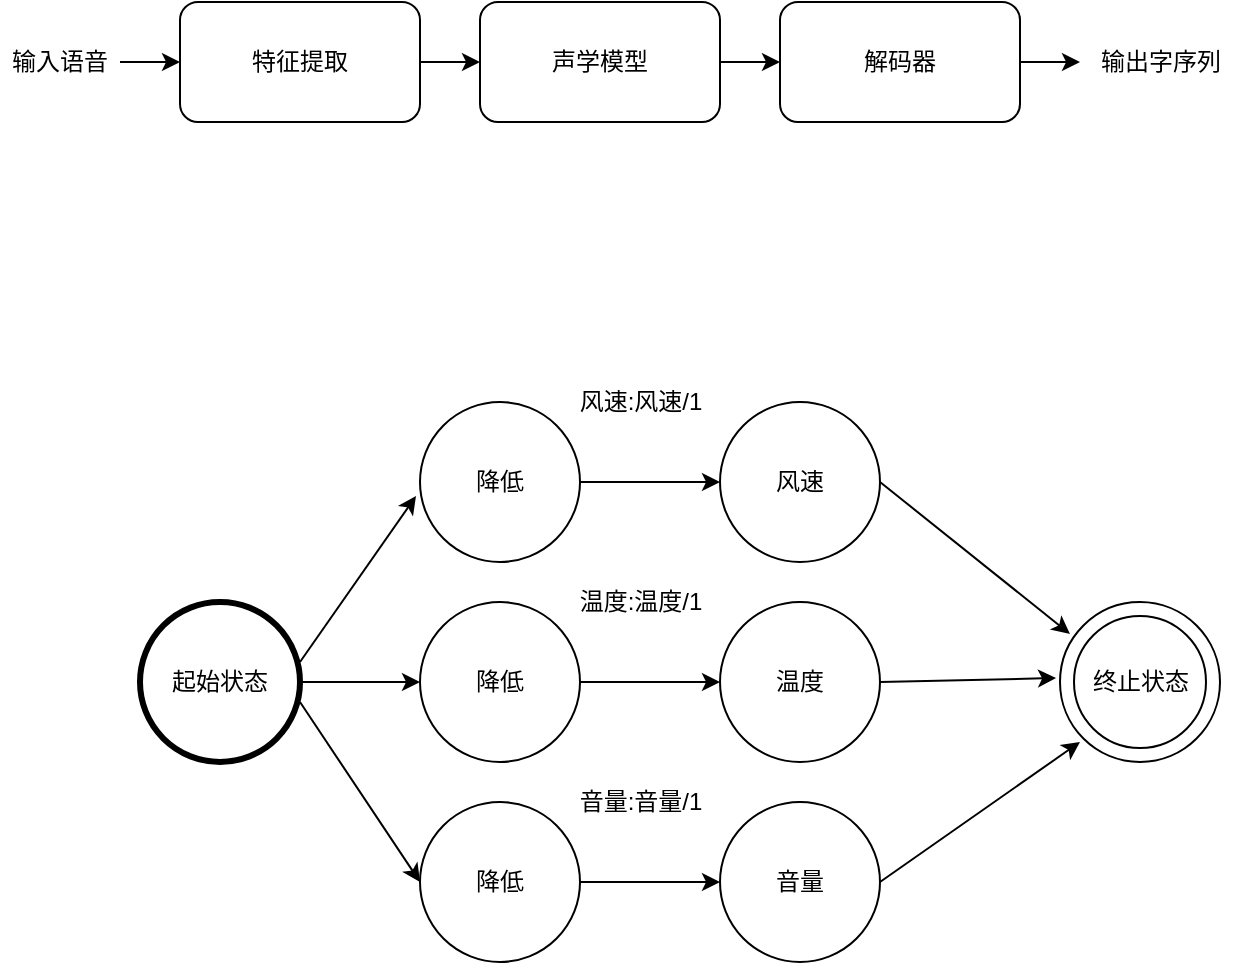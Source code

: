 <mxfile version="14.7.2" type="github">
  <diagram id="l-gmh0kHJSRoE3NE7Gwd" name="Page-1">
    <mxGraphModel dx="1422" dy="794" grid="1" gridSize="10" guides="1" tooltips="1" connect="1" arrows="1" fold="1" page="1" pageScale="1" pageWidth="827" pageHeight="1169" math="0" shadow="0">
      <root>
        <mxCell id="0" />
        <mxCell id="1" parent="0" />
        <mxCell id="sf__AcRPpmavuWq5uN54-8" value="" style="edgeStyle=orthogonalEdgeStyle;rounded=0;orthogonalLoop=1;jettySize=auto;html=1;" edge="1" parent="1" source="sf__AcRPpmavuWq5uN54-1" target="sf__AcRPpmavuWq5uN54-2">
          <mxGeometry relative="1" as="geometry" />
        </mxCell>
        <mxCell id="sf__AcRPpmavuWq5uN54-1" value="特征提取" style="rounded=1;whiteSpace=wrap;html=1;" vertex="1" parent="1">
          <mxGeometry x="100" y="330" width="120" height="60" as="geometry" />
        </mxCell>
        <mxCell id="sf__AcRPpmavuWq5uN54-9" value="" style="edgeStyle=orthogonalEdgeStyle;rounded=0;orthogonalLoop=1;jettySize=auto;html=1;" edge="1" parent="1" source="sf__AcRPpmavuWq5uN54-2" target="sf__AcRPpmavuWq5uN54-4">
          <mxGeometry relative="1" as="geometry" />
        </mxCell>
        <mxCell id="sf__AcRPpmavuWq5uN54-2" value="声学模型" style="rounded=1;whiteSpace=wrap;html=1;" vertex="1" parent="1">
          <mxGeometry x="250" y="330" width="120" height="60" as="geometry" />
        </mxCell>
        <mxCell id="sf__AcRPpmavuWq5uN54-10" value="" style="edgeStyle=orthogonalEdgeStyle;rounded=0;orthogonalLoop=1;jettySize=auto;html=1;" edge="1" parent="1" source="sf__AcRPpmavuWq5uN54-4">
          <mxGeometry relative="1" as="geometry">
            <mxPoint x="550" y="360" as="targetPoint" />
          </mxGeometry>
        </mxCell>
        <mxCell id="sf__AcRPpmavuWq5uN54-4" value="解码器" style="rounded=1;whiteSpace=wrap;html=1;" vertex="1" parent="1">
          <mxGeometry x="400" y="330" width="120" height="60" as="geometry" />
        </mxCell>
        <mxCell id="sf__AcRPpmavuWq5uN54-12" value="输出字序列" style="text;html=1;align=center;verticalAlign=middle;resizable=0;points=[];autosize=1;strokeColor=none;" vertex="1" parent="1">
          <mxGeometry x="550" y="350" width="80" height="20" as="geometry" />
        </mxCell>
        <mxCell id="sf__AcRPpmavuWq5uN54-14" value="" style="edgeStyle=orthogonalEdgeStyle;rounded=0;orthogonalLoop=1;jettySize=auto;html=1;" edge="1" parent="1" source="sf__AcRPpmavuWq5uN54-13" target="sf__AcRPpmavuWq5uN54-1">
          <mxGeometry relative="1" as="geometry" />
        </mxCell>
        <mxCell id="sf__AcRPpmavuWq5uN54-13" value="输入语音" style="text;html=1;strokeColor=none;fillColor=none;align=center;verticalAlign=middle;whiteSpace=wrap;rounded=0;" vertex="1" parent="1">
          <mxGeometry x="10" y="350" width="60" height="20" as="geometry" />
        </mxCell>
        <mxCell id="sf__AcRPpmavuWq5uN54-17" value="" style="edgeStyle=orthogonalEdgeStyle;rounded=0;orthogonalLoop=1;jettySize=auto;html=1;" edge="1" parent="1" source="sf__AcRPpmavuWq5uN54-15" target="sf__AcRPpmavuWq5uN54-16">
          <mxGeometry relative="1" as="geometry" />
        </mxCell>
        <mxCell id="sf__AcRPpmavuWq5uN54-15" value="降低" style="ellipse;whiteSpace=wrap;html=1;aspect=fixed;" vertex="1" parent="1">
          <mxGeometry x="220" y="530" width="80" height="80" as="geometry" />
        </mxCell>
        <mxCell id="sf__AcRPpmavuWq5uN54-16" value="风速" style="ellipse;whiteSpace=wrap;html=1;aspect=fixed;" vertex="1" parent="1">
          <mxGeometry x="370" y="530" width="80" height="80" as="geometry" />
        </mxCell>
        <mxCell id="sf__AcRPpmavuWq5uN54-18" value="" style="edgeStyle=orthogonalEdgeStyle;rounded=0;orthogonalLoop=1;jettySize=auto;html=1;" edge="1" parent="1" source="sf__AcRPpmavuWq5uN54-19" target="sf__AcRPpmavuWq5uN54-20">
          <mxGeometry relative="1" as="geometry" />
        </mxCell>
        <mxCell id="sf__AcRPpmavuWq5uN54-19" value="降低" style="ellipse;whiteSpace=wrap;html=1;aspect=fixed;" vertex="1" parent="1">
          <mxGeometry x="220" y="630" width="80" height="80" as="geometry" />
        </mxCell>
        <mxCell id="sf__AcRPpmavuWq5uN54-20" value="温度" style="ellipse;whiteSpace=wrap;html=1;aspect=fixed;" vertex="1" parent="1">
          <mxGeometry x="370" y="630" width="80" height="80" as="geometry" />
        </mxCell>
        <mxCell id="sf__AcRPpmavuWq5uN54-21" value="" style="edgeStyle=orthogonalEdgeStyle;rounded=0;orthogonalLoop=1;jettySize=auto;html=1;" edge="1" parent="1" source="sf__AcRPpmavuWq5uN54-22" target="sf__AcRPpmavuWq5uN54-23">
          <mxGeometry relative="1" as="geometry" />
        </mxCell>
        <mxCell id="sf__AcRPpmavuWq5uN54-22" value="降低" style="ellipse;whiteSpace=wrap;html=1;aspect=fixed;" vertex="1" parent="1">
          <mxGeometry x="220" y="730" width="80" height="80" as="geometry" />
        </mxCell>
        <mxCell id="sf__AcRPpmavuWq5uN54-23" value="音量" style="ellipse;whiteSpace=wrap;html=1;aspect=fixed;" vertex="1" parent="1">
          <mxGeometry x="370" y="730" width="80" height="80" as="geometry" />
        </mxCell>
        <mxCell id="sf__AcRPpmavuWq5uN54-24" value="起始状态" style="ellipse;whiteSpace=wrap;html=1;aspect=fixed;strokeWidth=3;" vertex="1" parent="1">
          <mxGeometry x="80" y="630" width="80" height="80" as="geometry" />
        </mxCell>
        <mxCell id="sf__AcRPpmavuWq5uN54-29" value="" style="verticalLabelPosition=bottom;verticalAlign=top;html=1;shape=mxgraph.basic.donut;dx=7;shadow=0;sketch=0;strokeWidth=1;perimeterSpacing=1;" vertex="1" parent="1">
          <mxGeometry x="540" y="630" width="80" height="80" as="geometry" />
        </mxCell>
        <mxCell id="sf__AcRPpmavuWq5uN54-30" value="终止状态" style="text;html=1;align=center;verticalAlign=middle;resizable=0;points=[];autosize=1;strokeColor=none;" vertex="1" parent="1">
          <mxGeometry x="550" y="660" width="60" height="20" as="geometry" />
        </mxCell>
        <mxCell id="sf__AcRPpmavuWq5uN54-44" value="风速:风速/1" style="text;html=1;align=center;verticalAlign=middle;resizable=0;points=[];autosize=1;strokeColor=none;" vertex="1" parent="1">
          <mxGeometry x="290" y="520" width="80" height="20" as="geometry" />
        </mxCell>
        <mxCell id="sf__AcRPpmavuWq5uN54-45" value="温度:温度/1" style="text;html=1;align=center;verticalAlign=middle;resizable=0;points=[];autosize=1;strokeColor=none;" vertex="1" parent="1">
          <mxGeometry x="290" y="620" width="80" height="20" as="geometry" />
        </mxCell>
        <mxCell id="sf__AcRPpmavuWq5uN54-46" value="音量:音量/1" style="text;html=1;align=center;verticalAlign=middle;resizable=0;points=[];autosize=1;strokeColor=none;" vertex="1" parent="1">
          <mxGeometry x="290" y="720" width="80" height="20" as="geometry" />
        </mxCell>
        <mxCell id="sf__AcRPpmavuWq5uN54-54" value="" style="endArrow=classic;html=1;entryX=-0.025;entryY=0.588;entryDx=0;entryDy=0;entryPerimeter=0;" edge="1" parent="1" target="sf__AcRPpmavuWq5uN54-15">
          <mxGeometry width="50" height="50" relative="1" as="geometry">
            <mxPoint x="160" y="660" as="sourcePoint" />
            <mxPoint x="210" y="610" as="targetPoint" />
          </mxGeometry>
        </mxCell>
        <mxCell id="sf__AcRPpmavuWq5uN54-55" value="" style="endArrow=classic;html=1;entryX=0;entryY=0.5;entryDx=0;entryDy=0;" edge="1" parent="1" target="sf__AcRPpmavuWq5uN54-19">
          <mxGeometry width="50" height="50" relative="1" as="geometry">
            <mxPoint x="160" y="670" as="sourcePoint" />
            <mxPoint x="210" y="620" as="targetPoint" />
          </mxGeometry>
        </mxCell>
        <mxCell id="sf__AcRPpmavuWq5uN54-58" value="" style="endArrow=classic;html=1;entryX=0;entryY=0.5;entryDx=0;entryDy=0;" edge="1" parent="1" target="sf__AcRPpmavuWq5uN54-22">
          <mxGeometry width="50" height="50" relative="1" as="geometry">
            <mxPoint x="160" y="680" as="sourcePoint" />
            <mxPoint x="210" y="630" as="targetPoint" />
          </mxGeometry>
        </mxCell>
        <mxCell id="sf__AcRPpmavuWq5uN54-59" value="" style="endArrow=classic;html=1;entryX=0.073;entryY=0.207;entryDx=0;entryDy=0;entryPerimeter=0;" edge="1" parent="1" target="sf__AcRPpmavuWq5uN54-29">
          <mxGeometry width="50" height="50" relative="1" as="geometry">
            <mxPoint x="450" y="570" as="sourcePoint" />
            <mxPoint x="500" y="520" as="targetPoint" />
          </mxGeometry>
        </mxCell>
        <mxCell id="sf__AcRPpmavuWq5uN54-60" value="" style="endArrow=classic;html=1;entryX=-0.012;entryY=0.476;entryDx=0;entryDy=0;entryPerimeter=0;" edge="1" parent="1" target="sf__AcRPpmavuWq5uN54-29">
          <mxGeometry width="50" height="50" relative="1" as="geometry">
            <mxPoint x="450" y="670" as="sourcePoint" />
            <mxPoint x="500" y="620" as="targetPoint" />
          </mxGeometry>
        </mxCell>
        <mxCell id="sf__AcRPpmavuWq5uN54-61" value="" style="endArrow=classic;html=1;" edge="1" parent="1">
          <mxGeometry width="50" height="50" relative="1" as="geometry">
            <mxPoint x="450" y="770" as="sourcePoint" />
            <mxPoint x="550" y="700" as="targetPoint" />
          </mxGeometry>
        </mxCell>
      </root>
    </mxGraphModel>
  </diagram>
</mxfile>
